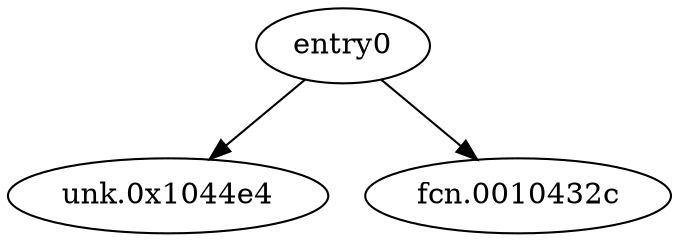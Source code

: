 digraph code {
  "0x001042f8" [label="entry0"];
  "0x001042f8" -> "0x001044e4";
  "0x001044e4" [label="unk.0x1044e4"];
  "0x001042f8" -> "0x0010432c";
  "0x0010432c" [label="fcn.0010432c"];
}